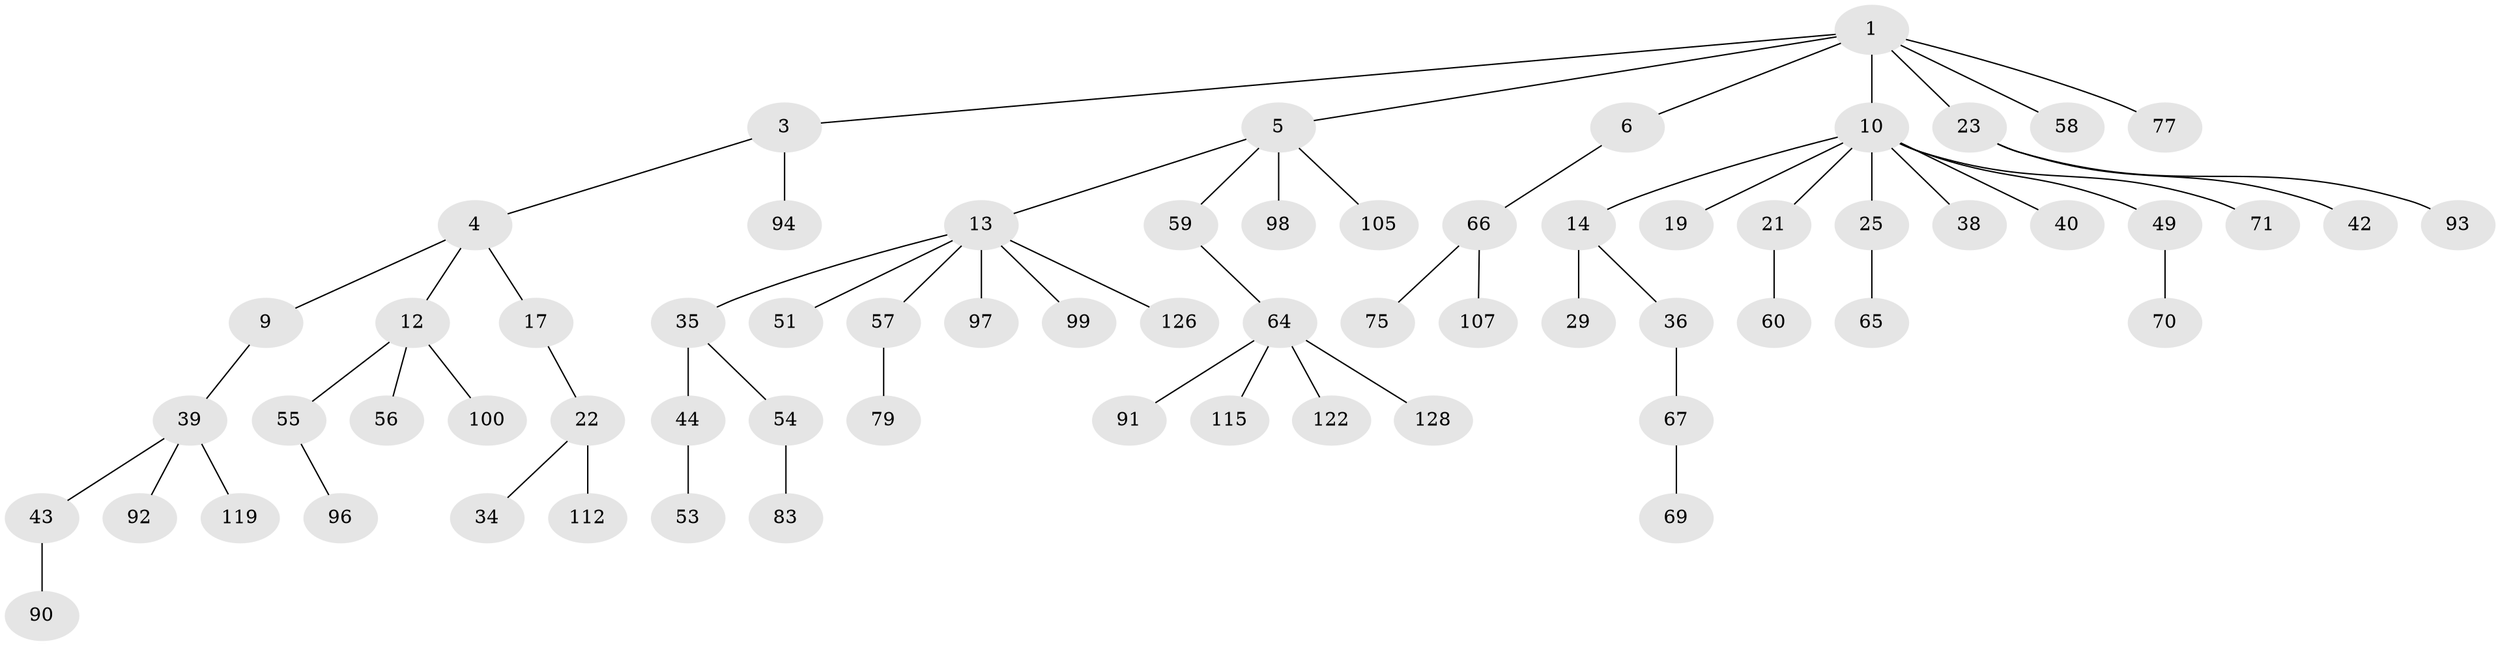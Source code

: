 // original degree distribution, {5: 0.03816793893129771, 4: 0.07633587786259542, 3: 0.15267175572519084, 2: 0.2595419847328244, 6: 0.007633587786259542, 1: 0.46564885496183206}
// Generated by graph-tools (version 1.1) at 2025/19/03/04/25 18:19:21]
// undirected, 65 vertices, 64 edges
graph export_dot {
graph [start="1"]
  node [color=gray90,style=filled];
  1 [super="+2"];
  3;
  4;
  5 [super="+33+8+7"];
  6 [super="+125+52"];
  9 [super="+31"];
  10 [super="+11"];
  12 [super="+32"];
  13 [super="+30+74+95+41"];
  14 [super="+24+18"];
  17 [super="+48+102"];
  19 [super="+45+116"];
  21;
  22;
  23;
  25;
  29;
  34 [super="+61"];
  35 [super="+46"];
  36 [super="+63"];
  38 [super="+101"];
  39;
  40 [super="+87+72+103+85"];
  42 [super="+76"];
  43;
  44;
  49 [super="+81"];
  51 [super="+106"];
  53;
  54;
  55;
  56;
  57;
  58;
  59;
  60;
  64 [super="+82"];
  65 [super="+88"];
  66;
  67 [super="+109"];
  69;
  70;
  71;
  75;
  77;
  79;
  83;
  90 [super="+127"];
  91;
  92;
  93;
  94;
  96;
  97 [super="+111"];
  98;
  99 [super="+110"];
  100;
  105;
  107;
  112;
  115;
  119;
  122;
  126;
  128;
  1 -- 3;
  1 -- 5;
  1 -- 23;
  1 -- 77;
  1 -- 10;
  1 -- 58;
  1 -- 6;
  3 -- 4;
  3 -- 94;
  4 -- 9;
  4 -- 12;
  4 -- 17;
  5 -- 13;
  5 -- 105;
  5 -- 98;
  5 -- 59;
  6 -- 66;
  9 -- 39;
  10 -- 14;
  10 -- 49;
  10 -- 71;
  10 -- 19;
  10 -- 21;
  10 -- 38;
  10 -- 40;
  10 -- 25;
  12 -- 55;
  12 -- 56;
  12 -- 100;
  13 -- 51;
  13 -- 35;
  13 -- 97;
  13 -- 57;
  13 -- 99;
  13 -- 126;
  14 -- 29;
  14 -- 36;
  17 -- 22;
  21 -- 60;
  22 -- 34;
  22 -- 112;
  23 -- 42;
  23 -- 93;
  25 -- 65;
  35 -- 44;
  35 -- 54;
  36 -- 67;
  39 -- 43;
  39 -- 92;
  39 -- 119;
  43 -- 90;
  44 -- 53;
  49 -- 70;
  54 -- 83;
  55 -- 96;
  57 -- 79;
  59 -- 64;
  64 -- 128;
  64 -- 115;
  64 -- 122;
  64 -- 91;
  66 -- 75;
  66 -- 107;
  67 -- 69;
}
